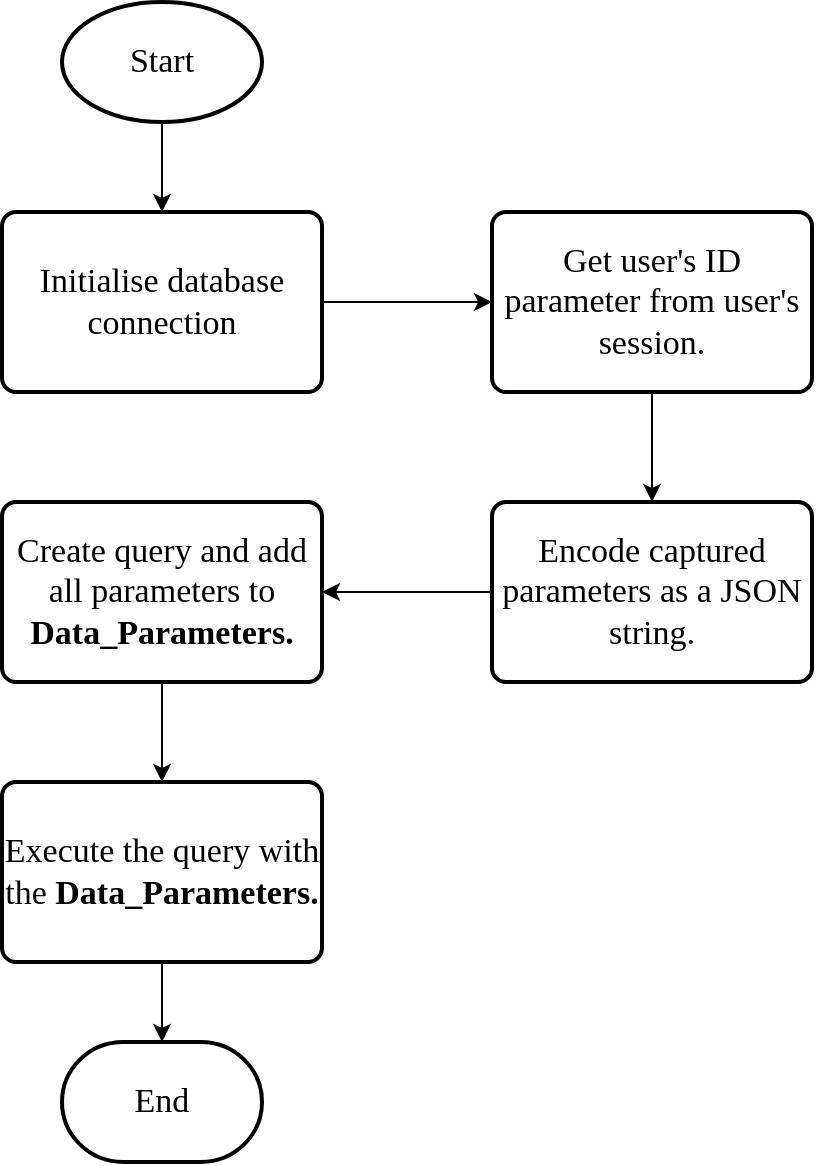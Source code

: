 <mxfile version="20.3.0" type="device"><diagram id="aup2Fgcph3yYs3ryoIUO" name="Page-1"><mxGraphModel dx="572" dy="865" grid="1" gridSize="10" guides="1" tooltips="1" connect="1" arrows="1" fold="1" page="1" pageScale="1" pageWidth="850" pageHeight="1100" math="0" shadow="0"><root><mxCell id="0"/><mxCell id="1" parent="0"/><mxCell id="BcKADKLf8Ozt_4PdMoAA-12" style="edgeStyle=orthogonalEdgeStyle;rounded=0;orthogonalLoop=1;jettySize=auto;html=1;entryX=0.5;entryY=0;entryDx=0;entryDy=0;" parent="1" source="BcKADKLf8Ozt_4PdMoAA-1" target="BcKADKLf8Ozt_4PdMoAA-2" edge="1"><mxGeometry relative="1" as="geometry"/></mxCell><mxCell id="BcKADKLf8Ozt_4PdMoAA-1" value="Start" style="strokeWidth=2;html=1;shape=mxgraph.flowchart.start_1;whiteSpace=wrap;fontFamily=Times New Roman;fillColor=none;fontSize=17;" parent="1" vertex="1"><mxGeometry x="1225" y="50" width="100" height="60" as="geometry"/></mxCell><mxCell id="8SBhlytzPyLPJLM9iZ-j-1" style="edgeStyle=orthogonalEdgeStyle;rounded=0;orthogonalLoop=1;jettySize=auto;html=1;exitX=1;exitY=0.5;exitDx=0;exitDy=0;entryX=0;entryY=0.5;entryDx=0;entryDy=0;" parent="1" source="BcKADKLf8Ozt_4PdMoAA-2" target="BcKADKLf8Ozt_4PdMoAA-3" edge="1"><mxGeometry relative="1" as="geometry"/></mxCell><mxCell id="BcKADKLf8Ozt_4PdMoAA-2" value="Initialise database connection" style="rounded=1;whiteSpace=wrap;html=1;absoluteArcSize=1;arcSize=14;strokeWidth=2;fontFamily=Times New Roman;fillColor=none;fontSize=17;" parent="1" vertex="1"><mxGeometry x="1195" y="155" width="160" height="90" as="geometry"/></mxCell><mxCell id="BcKADKLf8Ozt_4PdMoAA-14" style="edgeStyle=orthogonalEdgeStyle;rounded=0;orthogonalLoop=1;jettySize=auto;html=1;exitX=0.5;exitY=1;exitDx=0;exitDy=0;entryX=0.5;entryY=0;entryDx=0;entryDy=0;" parent="1" source="BcKADKLf8Ozt_4PdMoAA-3" target="BcKADKLf8Ozt_4PdMoAA-8" edge="1"><mxGeometry relative="1" as="geometry"/></mxCell><mxCell id="BcKADKLf8Ozt_4PdMoAA-3" value="Get user's ID parameter from user's session." style="rounded=1;whiteSpace=wrap;html=1;absoluteArcSize=1;arcSize=14;strokeWidth=2;fontFamily=Times New Roman;fillColor=none;fontSize=17;" parent="1" vertex="1"><mxGeometry x="1440" y="155" width="160" height="90" as="geometry"/></mxCell><mxCell id="BcKADKLf8Ozt_4PdMoAA-7" style="edgeStyle=orthogonalEdgeStyle;rounded=0;orthogonalLoop=1;jettySize=auto;html=1;entryX=0.5;entryY=0;entryDx=0;entryDy=0;entryPerimeter=0;" parent="1" source="BcKADKLf8Ozt_4PdMoAA-5" target="BcKADKLf8Ozt_4PdMoAA-6" edge="1"><mxGeometry relative="1" as="geometry"/></mxCell><mxCell id="BcKADKLf8Ozt_4PdMoAA-5" value="Execute the query with the&amp;nbsp;&lt;b&gt;Data_Parameters&lt;/b&gt;&lt;b&gt;.&lt;/b&gt;" style="rounded=1;whiteSpace=wrap;html=1;absoluteArcSize=1;arcSize=14;strokeWidth=2;fontFamily=Times New Roman;fillColor=none;fontSize=17;" parent="1" vertex="1"><mxGeometry x="1195" y="440" width="160" height="90" as="geometry"/></mxCell><mxCell id="BcKADKLf8Ozt_4PdMoAA-6" value="End" style="strokeWidth=2;html=1;shape=mxgraph.flowchart.terminator;whiteSpace=wrap;fillColor=none;fontFamily=Times New Roman;fontSize=17;" parent="1" vertex="1"><mxGeometry x="1225" y="570" width="100" height="60" as="geometry"/></mxCell><mxCell id="8SBhlytzPyLPJLM9iZ-j-2" style="edgeStyle=orthogonalEdgeStyle;rounded=0;orthogonalLoop=1;jettySize=auto;html=1;entryX=1;entryY=0.5;entryDx=0;entryDy=0;" parent="1" source="BcKADKLf8Ozt_4PdMoAA-8" target="BcKADKLf8Ozt_4PdMoAA-9" edge="1"><mxGeometry relative="1" as="geometry"/></mxCell><mxCell id="BcKADKLf8Ozt_4PdMoAA-8" value="Encode captured parameters as a JSON string." style="rounded=1;whiteSpace=wrap;html=1;absoluteArcSize=1;arcSize=14;strokeWidth=2;fontFamily=Times New Roman;fillColor=none;fontSize=17;" parent="1" vertex="1"><mxGeometry x="1440" y="300" width="160" height="90" as="geometry"/></mxCell><mxCell id="BcKADKLf8Ozt_4PdMoAA-10" style="edgeStyle=orthogonalEdgeStyle;rounded=0;orthogonalLoop=1;jettySize=auto;html=1;" parent="1" source="BcKADKLf8Ozt_4PdMoAA-9" target="BcKADKLf8Ozt_4PdMoAA-5" edge="1"><mxGeometry relative="1" as="geometry"/></mxCell><mxCell id="BcKADKLf8Ozt_4PdMoAA-9" value="Create query and add all parameters to &lt;b&gt;Data_Parameters.&lt;/b&gt;" style="rounded=1;whiteSpace=wrap;html=1;absoluteArcSize=1;arcSize=14;strokeWidth=2;fontFamily=Times New Roman;fillColor=none;fontSize=17;" parent="1" vertex="1"><mxGeometry x="1195" y="300" width="160" height="90" as="geometry"/></mxCell></root></mxGraphModel></diagram></mxfile>